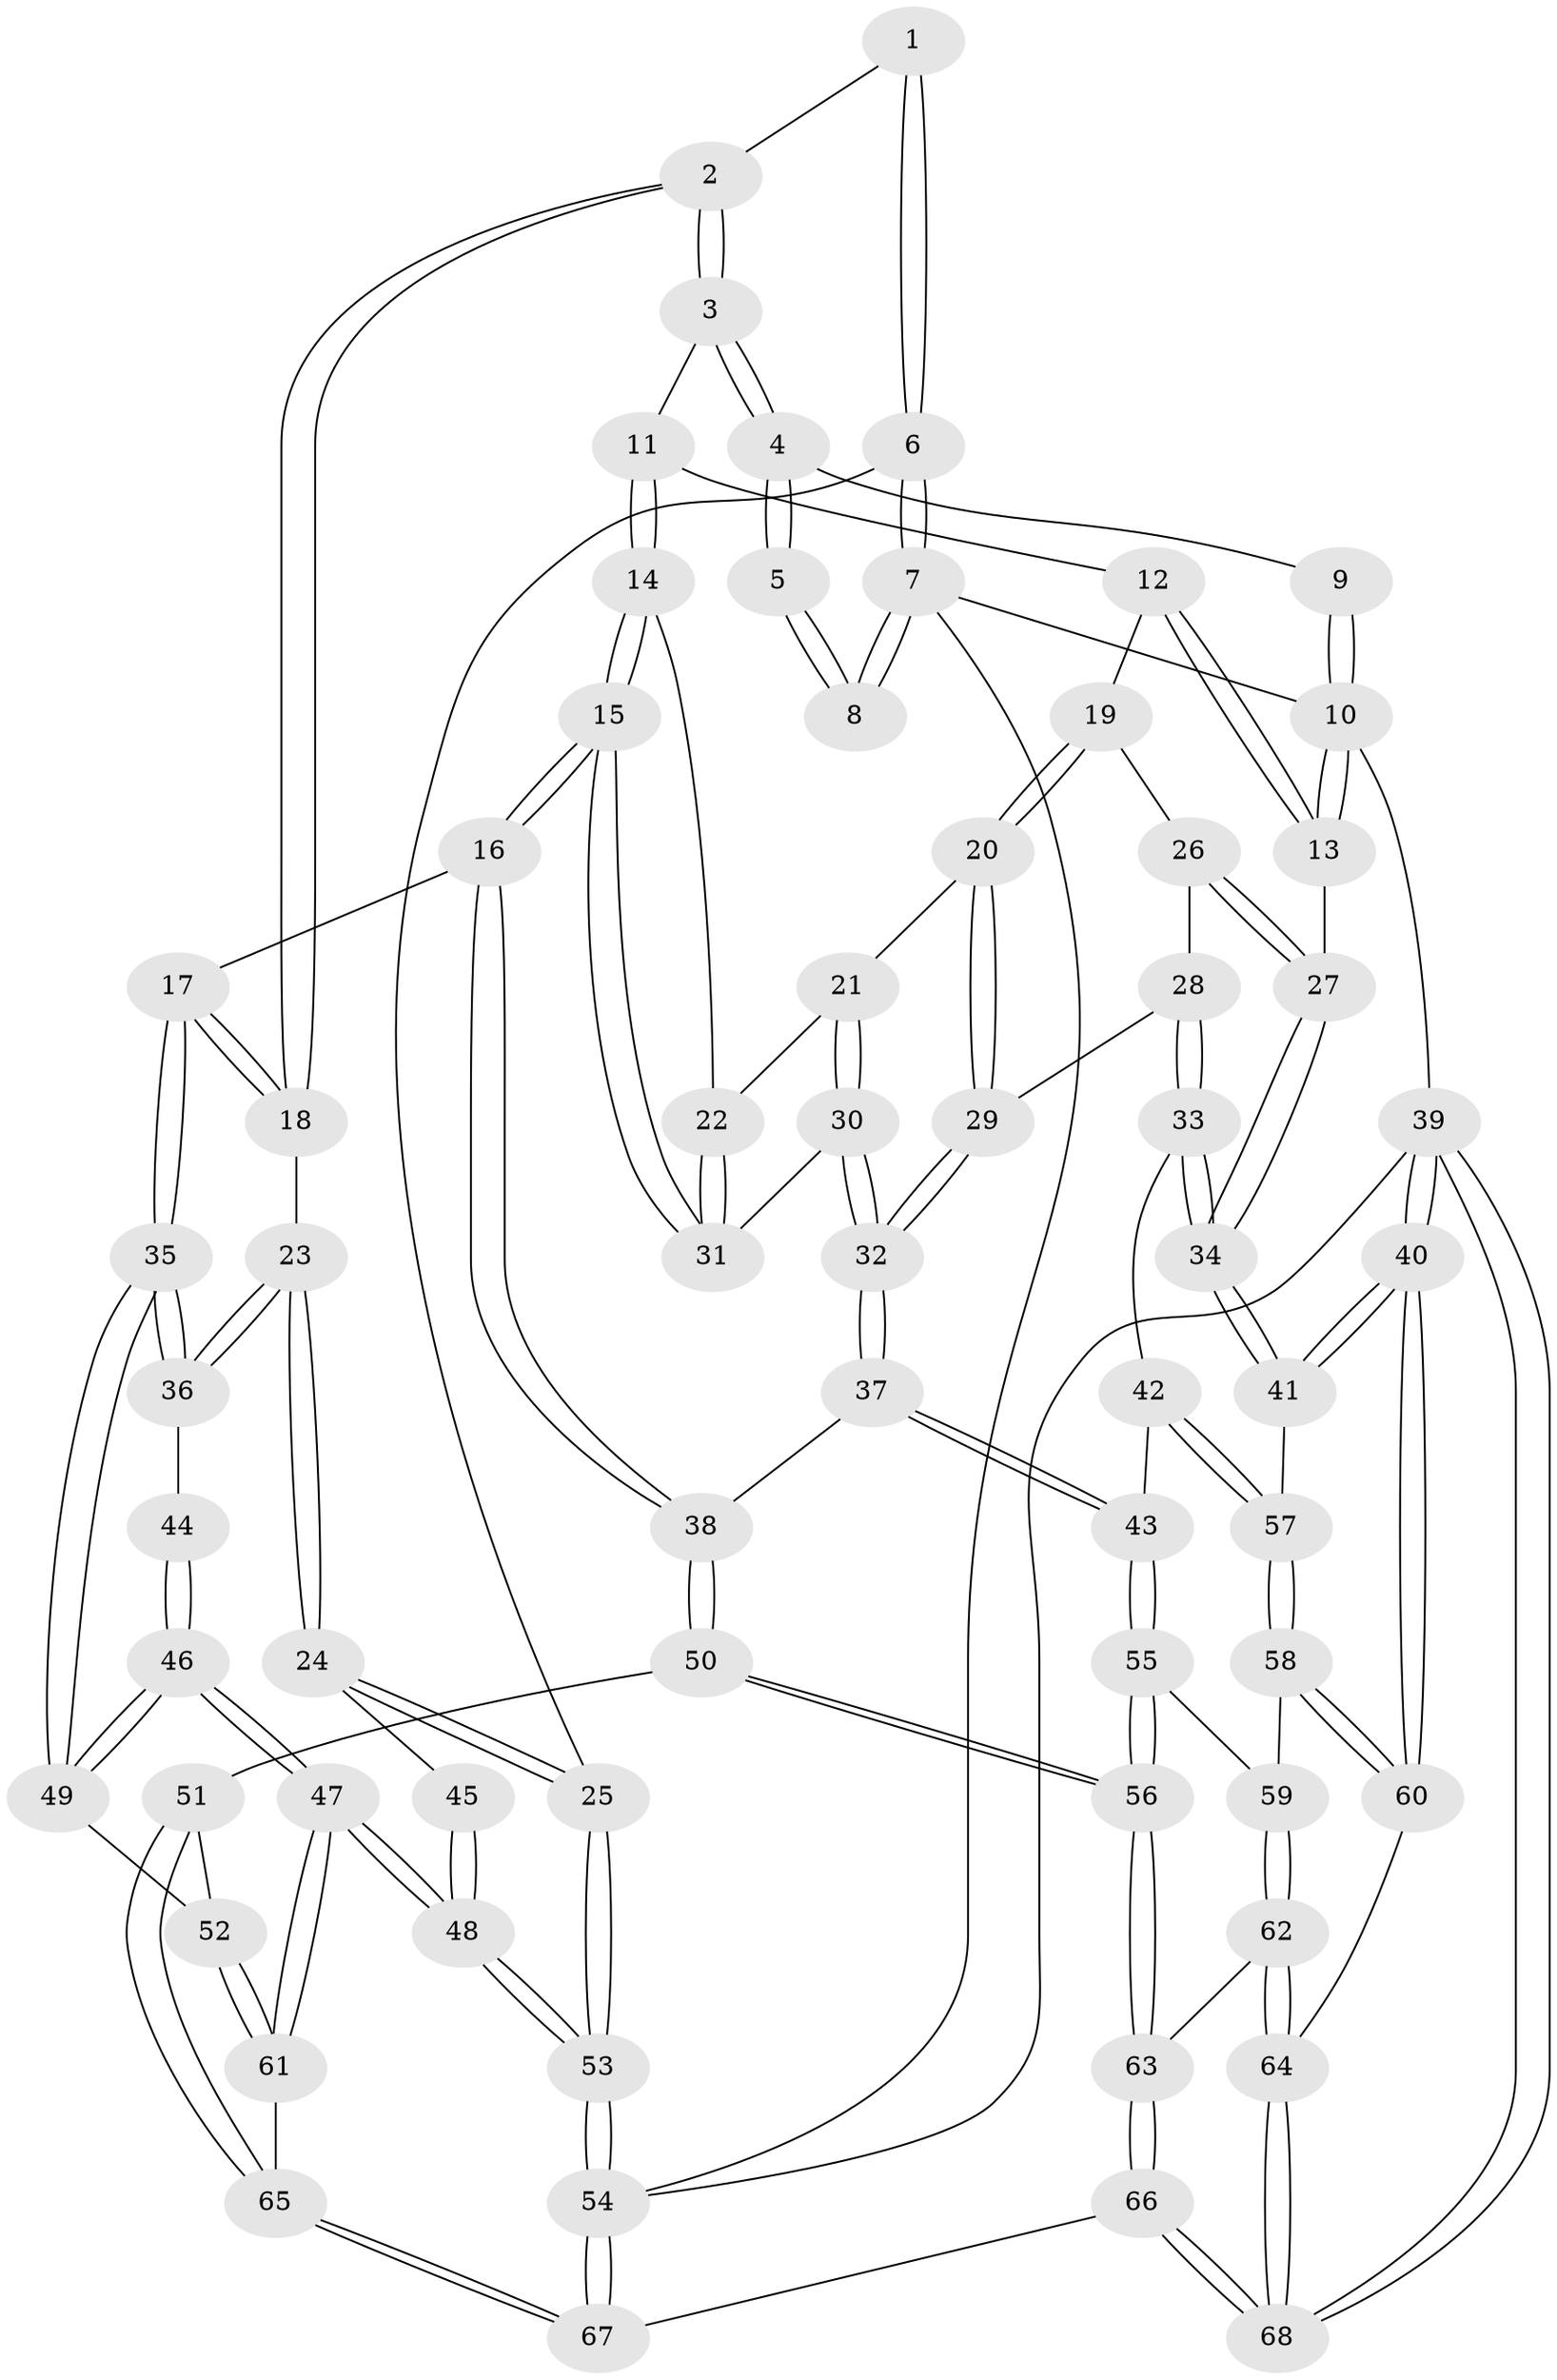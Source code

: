 // coarse degree distribution, {5: 0.4411764705882353, 4: 0.20588235294117646, 3: 0.08823529411764706, 6: 0.17647058823529413, 1: 0.029411764705882353, 2: 0.029411764705882353, 7: 0.029411764705882353}
// Generated by graph-tools (version 1.1) at 2025/04/03/04/25 22:04:57]
// undirected, 68 vertices, 167 edges
graph export_dot {
graph [start="1"]
  node [color=gray90,style=filled];
  1 [pos="+0.1679372768630646+0.14707501705959958"];
  2 [pos="+0.38460925674759666+0.21956241920965602"];
  3 [pos="+0.47526107119918704+0.1607432760092703"];
  4 [pos="+0.4725767992046204+0.14155807048859687"];
  5 [pos="+0.13571254811548497+0.02080489742202342"];
  6 [pos="+0+0.2927467153109845"];
  7 [pos="+0+0"];
  8 [pos="+0+0"];
  9 [pos="+0.47252264038895353+0"];
  10 [pos="+1+0"];
  11 [pos="+0.4807751005417087+0.16441247077841936"];
  12 [pos="+0.5633419247126689+0.1856267813677631"];
  13 [pos="+1+0"];
  14 [pos="+0.5042718011123+0.30648269373206743"];
  15 [pos="+0.49449589196233035+0.48745248914481104"];
  16 [pos="+0.4592683039320063+0.6043203627469041"];
  17 [pos="+0.3995642448810824+0.6020350253796584"];
  18 [pos="+0.2900957992557976+0.3342838732629123"];
  19 [pos="+0.7214845907898938+0.27858201278407047"];
  20 [pos="+0.7173800835411552+0.3211777063888797"];
  21 [pos="+0.624483208674805+0.42805710605270536"];
  22 [pos="+0.5754736340807907+0.4123144258277131"];
  23 [pos="+0.18032130651045422+0.37512674940651"];
  24 [pos="+0+0.4360738387504795"];
  25 [pos="+0+0.43499614864460506"];
  26 [pos="+0.7645844677604879+0.27716465797825496"];
  27 [pos="+1+0.1250907718416079"];
  28 [pos="+0.8605798803426351+0.46095853773060164"];
  29 [pos="+0.7204556754820202+0.5011560613427102"];
  30 [pos="+0.6278295413586849+0.4900724067468426"];
  31 [pos="+0.5912063459410641+0.46141945083897007"];
  32 [pos="+0.6880477053446287+0.5708704967163049"];
  33 [pos="+0.9615163590578593+0.498983748016108"];
  34 [pos="+1+0.49181312582051856"];
  35 [pos="+0.33202984904449173+0.643811048913683"];
  36 [pos="+0.2950046286743381+0.6322815729487806"];
  37 [pos="+0.6836693990575476+0.6039105144886431"];
  38 [pos="+0.48937452314599494+0.6206816800146004"];
  39 [pos="+1+1"];
  40 [pos="+1+1"];
  41 [pos="+1+0.550191505412377"];
  42 [pos="+0.734580887691457+0.6364846653554092"];
  43 [pos="+0.7105575712947102+0.6321283576400316"];
  44 [pos="+0.11613600067080095+0.6101191690975178"];
  45 [pos="+0.08157239562315252+0.5853409529089169"];
  46 [pos="+0.14976954751671498+0.7820342624969474"];
  47 [pos="+0.13030428430439808+0.9079538133640884"];
  48 [pos="+0.02843150180146092+1"];
  49 [pos="+0.3260479208714853+0.6710876309268071"];
  50 [pos="+0.5204523951976276+0.8612807150067361"];
  51 [pos="+0.40548176571015254+0.8765603948786825"];
  52 [pos="+0.3266238834144921+0.7379489057422319"];
  53 [pos="+0+1"];
  54 [pos="+0+1"];
  55 [pos="+0.67524972292155+0.8047710463610676"];
  56 [pos="+0.548363751123492+0.8776617343714251"];
  57 [pos="+0.8673904184701092+0.7187643315241243"];
  58 [pos="+0.8760444832568622+0.8089176636649718"];
  59 [pos="+0.7596170560539504+0.8609063736288892"];
  60 [pos="+0.9466585073674156+0.8745997396199903"];
  61 [pos="+0.16465192671077028+0.8977985011715235"];
  62 [pos="+0.7632477120867595+0.9543962879549853"];
  63 [pos="+0.559312830890365+0.913129457869909"];
  64 [pos="+0.7695480737097238+0.9697224742558374"];
  65 [pos="+0.3774235921149107+0.9041203055825763"];
  66 [pos="+0.5825438995476272+1"];
  67 [pos="+0.3524034887602141+1"];
  68 [pos="+0.7963085188207008+1"];
  1 -- 2;
  1 -- 6;
  1 -- 6;
  2 -- 3;
  2 -- 3;
  2 -- 18;
  2 -- 18;
  3 -- 4;
  3 -- 4;
  3 -- 11;
  4 -- 5;
  4 -- 5;
  4 -- 9;
  5 -- 8;
  5 -- 8;
  6 -- 7;
  6 -- 7;
  6 -- 25;
  7 -- 8;
  7 -- 8;
  7 -- 10;
  7 -- 54;
  9 -- 10;
  9 -- 10;
  10 -- 13;
  10 -- 13;
  10 -- 39;
  11 -- 12;
  11 -- 14;
  11 -- 14;
  12 -- 13;
  12 -- 13;
  12 -- 19;
  13 -- 27;
  14 -- 15;
  14 -- 15;
  14 -- 22;
  15 -- 16;
  15 -- 16;
  15 -- 31;
  15 -- 31;
  16 -- 17;
  16 -- 38;
  16 -- 38;
  17 -- 18;
  17 -- 18;
  17 -- 35;
  17 -- 35;
  18 -- 23;
  19 -- 20;
  19 -- 20;
  19 -- 26;
  20 -- 21;
  20 -- 29;
  20 -- 29;
  21 -- 22;
  21 -- 30;
  21 -- 30;
  22 -- 31;
  22 -- 31;
  23 -- 24;
  23 -- 24;
  23 -- 36;
  23 -- 36;
  24 -- 25;
  24 -- 25;
  24 -- 45;
  25 -- 53;
  25 -- 53;
  26 -- 27;
  26 -- 27;
  26 -- 28;
  27 -- 34;
  27 -- 34;
  28 -- 29;
  28 -- 33;
  28 -- 33;
  29 -- 32;
  29 -- 32;
  30 -- 31;
  30 -- 32;
  30 -- 32;
  32 -- 37;
  32 -- 37;
  33 -- 34;
  33 -- 34;
  33 -- 42;
  34 -- 41;
  34 -- 41;
  35 -- 36;
  35 -- 36;
  35 -- 49;
  35 -- 49;
  36 -- 44;
  37 -- 38;
  37 -- 43;
  37 -- 43;
  38 -- 50;
  38 -- 50;
  39 -- 40;
  39 -- 40;
  39 -- 68;
  39 -- 68;
  39 -- 54;
  40 -- 41;
  40 -- 41;
  40 -- 60;
  40 -- 60;
  41 -- 57;
  42 -- 43;
  42 -- 57;
  42 -- 57;
  43 -- 55;
  43 -- 55;
  44 -- 46;
  44 -- 46;
  45 -- 48;
  45 -- 48;
  46 -- 47;
  46 -- 47;
  46 -- 49;
  46 -- 49;
  47 -- 48;
  47 -- 48;
  47 -- 61;
  47 -- 61;
  48 -- 53;
  48 -- 53;
  49 -- 52;
  50 -- 51;
  50 -- 56;
  50 -- 56;
  51 -- 52;
  51 -- 65;
  51 -- 65;
  52 -- 61;
  52 -- 61;
  53 -- 54;
  53 -- 54;
  54 -- 67;
  54 -- 67;
  55 -- 56;
  55 -- 56;
  55 -- 59;
  56 -- 63;
  56 -- 63;
  57 -- 58;
  57 -- 58;
  58 -- 59;
  58 -- 60;
  58 -- 60;
  59 -- 62;
  59 -- 62;
  60 -- 64;
  61 -- 65;
  62 -- 63;
  62 -- 64;
  62 -- 64;
  63 -- 66;
  63 -- 66;
  64 -- 68;
  64 -- 68;
  65 -- 67;
  65 -- 67;
  66 -- 67;
  66 -- 68;
  66 -- 68;
}
